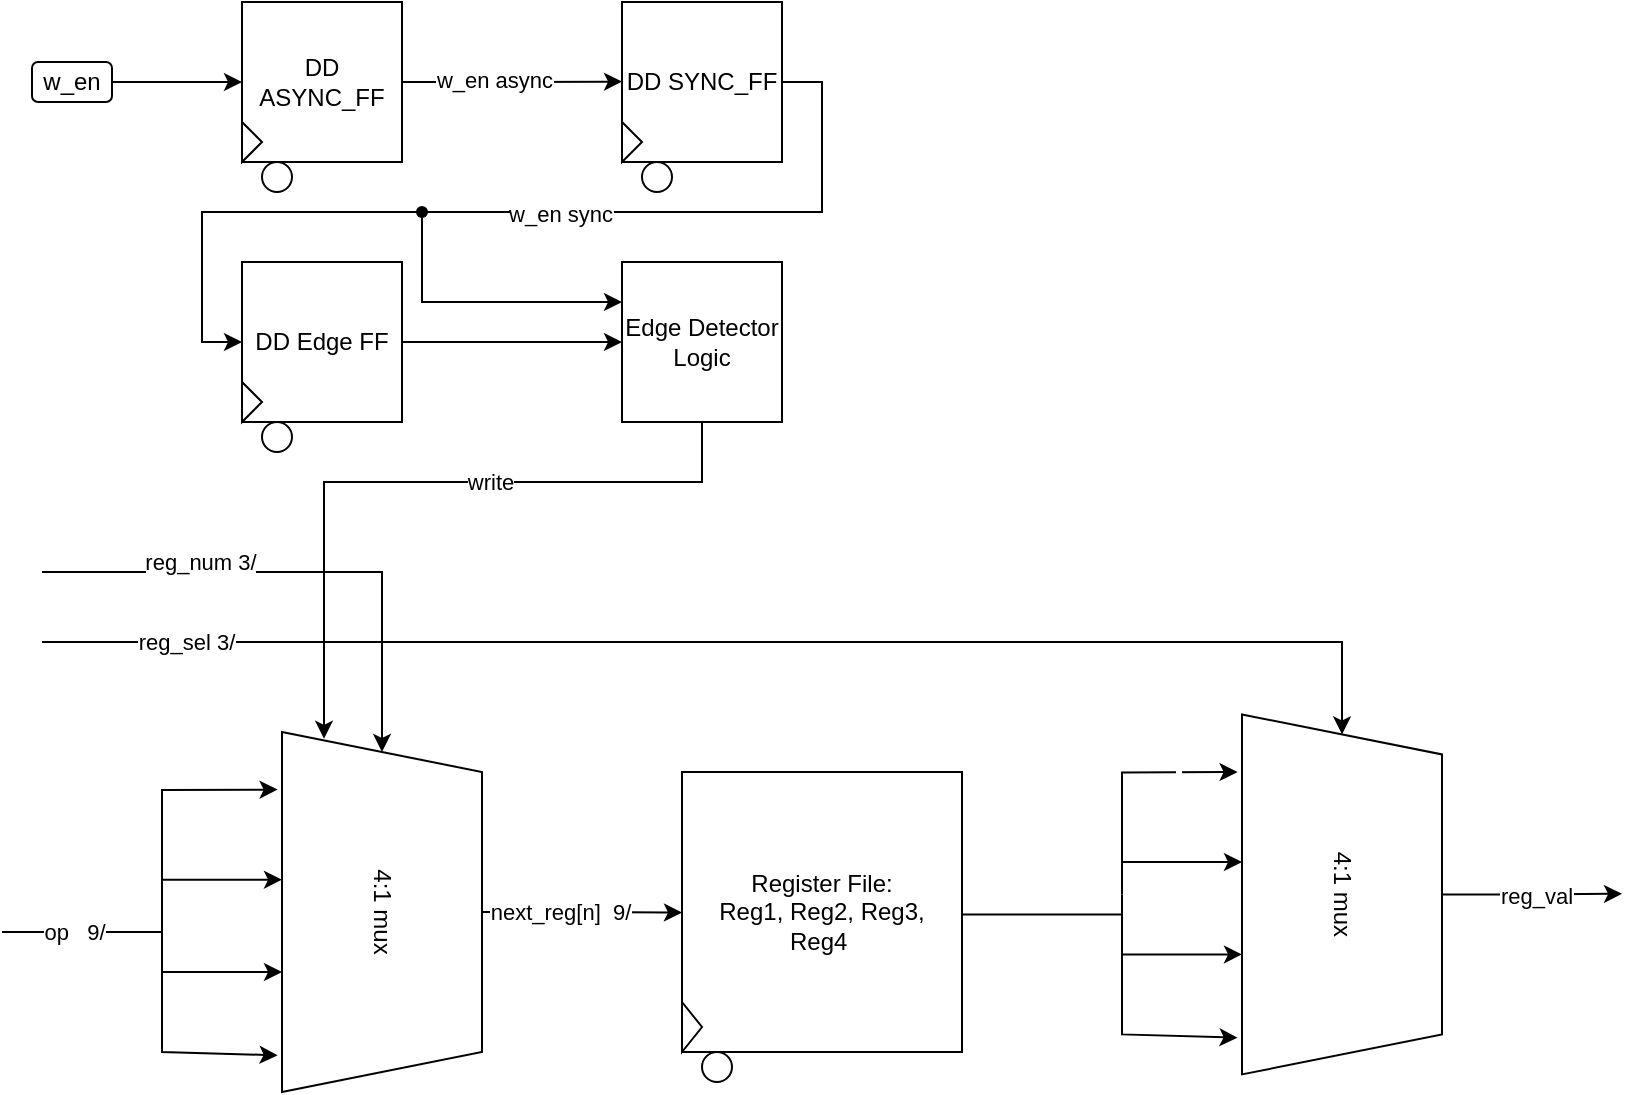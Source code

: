 <mxfile version="21.6.1" type="google">
  <diagram name="Page-1" id="JswDYcTGsNca1yk2hAPg">
    <mxGraphModel grid="1" page="1" gridSize="10" guides="1" tooltips="1" connect="1" arrows="1" fold="1" pageScale="1" pageWidth="1100" pageHeight="850" math="0" shadow="0">
      <root>
        <mxCell id="0" />
        <mxCell id="1" parent="0" />
        <mxCell id="YcMGWjmLwH6jcX6N_Q4S-1" style="edgeStyle=orthogonalEdgeStyle;rounded=0;orthogonalLoop=1;jettySize=auto;html=1;exitX=0.5;exitY=0;exitDx=0;exitDy=0;" edge="1" parent="1" source="YcMGWjmLwH6jcX6N_Q4S-3">
          <mxGeometry relative="1" as="geometry">
            <mxPoint x="360" y="655.294" as="targetPoint" />
          </mxGeometry>
        </mxCell>
        <mxCell id="YcMGWjmLwH6jcX6N_Q4S-2" value="next_reg[n]&amp;nbsp; 9/" style="edgeLabel;html=1;align=center;verticalAlign=middle;resizable=0;points=[];" connectable="0" vertex="1" parent="YcMGWjmLwH6jcX6N_Q4S-1">
          <mxGeometry x="0.076" y="2" relative="1" as="geometry">
            <mxPoint x="-14" y="1" as="offset" />
          </mxGeometry>
        </mxCell>
        <mxCell id="YcMGWjmLwH6jcX6N_Q4S-3" value="4:1 mux" style="shape=trapezoid;perimeter=trapezoidPerimeter;whiteSpace=wrap;html=1;fixedSize=1;rotation=90;" vertex="1" parent="1">
          <mxGeometry x="120" y="605" width="180" height="100" as="geometry" />
        </mxCell>
        <mxCell id="YcMGWjmLwH6jcX6N_Q4S-4" value="" style="endArrow=none;html=1;rounded=0;" edge="1" parent="1">
          <mxGeometry width="50" height="50" relative="1" as="geometry">
            <mxPoint x="20" y="665" as="sourcePoint" />
            <mxPoint x="100" y="665" as="targetPoint" />
          </mxGeometry>
        </mxCell>
        <mxCell id="YcMGWjmLwH6jcX6N_Q4S-5" value="op&amp;nbsp; &amp;nbsp;9/" style="edgeLabel;html=1;align=center;verticalAlign=middle;resizable=0;points=[];" connectable="0" vertex="1" parent="YcMGWjmLwH6jcX6N_Q4S-4">
          <mxGeometry x="-0.118" relative="1" as="geometry">
            <mxPoint as="offset" />
          </mxGeometry>
        </mxCell>
        <mxCell id="YcMGWjmLwH6jcX6N_Q4S-6" value="" style="endArrow=classic;html=1;rounded=0;entryX=0.16;entryY=1.022;entryDx=0;entryDy=0;entryPerimeter=0;" edge="1" parent="1" target="YcMGWjmLwH6jcX6N_Q4S-3">
          <mxGeometry width="50" height="50" relative="1" as="geometry">
            <mxPoint x="100" y="655" as="sourcePoint" />
            <mxPoint x="320" y="685" as="targetPoint" />
            <Array as="points">
              <mxPoint x="100" y="594" />
            </Array>
          </mxGeometry>
        </mxCell>
        <mxCell id="YcMGWjmLwH6jcX6N_Q4S-7" value="" style="endArrow=classic;html=1;rounded=0;entryX=0.898;entryY=1.022;entryDx=0;entryDy=0;entryPerimeter=0;" edge="1" parent="1" target="YcMGWjmLwH6jcX6N_Q4S-3">
          <mxGeometry width="50" height="50" relative="1" as="geometry">
            <mxPoint x="100" y="655" as="sourcePoint" />
            <mxPoint x="320" y="685" as="targetPoint" />
            <Array as="points">
              <mxPoint x="100" y="725" />
            </Array>
          </mxGeometry>
        </mxCell>
        <mxCell id="YcMGWjmLwH6jcX6N_Q4S-8" value="" style="endArrow=classic;html=1;rounded=0;" edge="1" parent="1">
          <mxGeometry width="50" height="50" relative="1" as="geometry">
            <mxPoint x="100" y="638.82" as="sourcePoint" />
            <mxPoint x="160" y="638.82" as="targetPoint" />
          </mxGeometry>
        </mxCell>
        <mxCell id="YcMGWjmLwH6jcX6N_Q4S-9" value="" style="endArrow=classic;html=1;rounded=0;" edge="1" parent="1">
          <mxGeometry width="50" height="50" relative="1" as="geometry">
            <mxPoint x="100" y="685" as="sourcePoint" />
            <mxPoint x="160" y="685" as="targetPoint" />
          </mxGeometry>
        </mxCell>
        <mxCell id="YcMGWjmLwH6jcX6N_Q4S-10" value="" style="endArrow=classic;html=1;rounded=0;" edge="1" parent="1" target="YcMGWjmLwH6jcX6N_Q4S-3">
          <mxGeometry width="50" height="50" relative="1" as="geometry">
            <mxPoint x="40" y="485" as="sourcePoint" />
            <mxPoint x="230" y="485" as="targetPoint" />
            <Array as="points">
              <mxPoint x="210" y="485" />
            </Array>
          </mxGeometry>
        </mxCell>
        <mxCell id="YcMGWjmLwH6jcX6N_Q4S-11" value="reg_num 3/" style="edgeLabel;html=1;align=center;verticalAlign=middle;resizable=0;points=[];" connectable="0" vertex="1" parent="YcMGWjmLwH6jcX6N_Q4S-10">
          <mxGeometry x="-0.393" y="5" relative="1" as="geometry">
            <mxPoint as="offset" />
          </mxGeometry>
        </mxCell>
        <mxCell id="YcMGWjmLwH6jcX6N_Q4S-12" value="Register File:&lt;br&gt;Reg1, Reg2, Reg3, Reg4&amp;nbsp;" style="whiteSpace=wrap;html=1;aspect=fixed;" vertex="1" parent="1">
          <mxGeometry x="360" y="585" width="140" height="140" as="geometry" />
        </mxCell>
        <mxCell id="YcMGWjmLwH6jcX6N_Q4S-13" value="" style="triangle;whiteSpace=wrap;html=1;" vertex="1" parent="1">
          <mxGeometry x="360" y="700" width="10" height="25" as="geometry" />
        </mxCell>
        <mxCell id="YcMGWjmLwH6jcX6N_Q4S-14" value="" style="ellipse;whiteSpace=wrap;html=1;aspect=fixed;" vertex="1" parent="1">
          <mxGeometry x="370" y="725" width="15" height="15" as="geometry" />
        </mxCell>
        <mxCell id="YcMGWjmLwH6jcX6N_Q4S-15" style="edgeStyle=orthogonalEdgeStyle;rounded=0;orthogonalLoop=1;jettySize=auto;html=1;exitX=0.5;exitY=0;exitDx=0;exitDy=0;" edge="1" parent="1" source="YcMGWjmLwH6jcX6N_Q4S-17">
          <mxGeometry relative="1" as="geometry">
            <mxPoint x="830" y="645.882" as="targetPoint" />
          </mxGeometry>
        </mxCell>
        <mxCell id="YcMGWjmLwH6jcX6N_Q4S-16" value="reg_val" style="edgeLabel;html=1;align=center;verticalAlign=middle;resizable=0;points=[];" connectable="0" vertex="1" parent="YcMGWjmLwH6jcX6N_Q4S-15">
          <mxGeometry x="0.036" relative="1" as="geometry">
            <mxPoint as="offset" />
          </mxGeometry>
        </mxCell>
        <mxCell id="YcMGWjmLwH6jcX6N_Q4S-17" value="4:1 mux" style="shape=trapezoid;perimeter=trapezoidPerimeter;whiteSpace=wrap;html=1;fixedSize=1;rotation=90;" vertex="1" parent="1">
          <mxGeometry x="600" y="596.2" width="180" height="100" as="geometry" />
        </mxCell>
        <mxCell id="YcMGWjmLwH6jcX6N_Q4S-18" value="" style="endArrow=none;html=1;rounded=0;" edge="1" parent="1">
          <mxGeometry width="50" height="50" relative="1" as="geometry">
            <mxPoint x="500" y="656.2" as="sourcePoint" />
            <mxPoint x="580" y="656.2" as="targetPoint" />
          </mxGeometry>
        </mxCell>
        <mxCell id="YcMGWjmLwH6jcX6N_Q4S-19" value="" style="endArrow=classic;html=1;rounded=0;entryX=0.16;entryY=1.022;entryDx=0;entryDy=0;entryPerimeter=0;" edge="1" parent="1" target="YcMGWjmLwH6jcX6N_Q4S-17">
          <mxGeometry width="50" height="50" relative="1" as="geometry">
            <mxPoint x="580" y="646.2" as="sourcePoint" />
            <mxPoint x="800" y="676.2" as="targetPoint" />
            <Array as="points">
              <mxPoint x="580" y="585.2" />
            </Array>
          </mxGeometry>
        </mxCell>
        <mxCell id="YcMGWjmLwH6jcX6N_Q4S-20" value="&amp;nbsp;" style="edgeLabel;html=1;align=center;verticalAlign=middle;resizable=0;points=[];" connectable="0" vertex="1" parent="YcMGWjmLwH6jcX6N_Q4S-19">
          <mxGeometry x="0.486" y="1" relative="1" as="geometry">
            <mxPoint as="offset" />
          </mxGeometry>
        </mxCell>
        <mxCell id="YcMGWjmLwH6jcX6N_Q4S-21" value="" style="endArrow=classic;html=1;rounded=0;entryX=0.898;entryY=1.022;entryDx=0;entryDy=0;entryPerimeter=0;" edge="1" parent="1" target="YcMGWjmLwH6jcX6N_Q4S-17">
          <mxGeometry width="50" height="50" relative="1" as="geometry">
            <mxPoint x="580" y="646.2" as="sourcePoint" />
            <mxPoint x="800" y="676.2" as="targetPoint" />
            <Array as="points">
              <mxPoint x="580" y="716.2" />
            </Array>
          </mxGeometry>
        </mxCell>
        <mxCell id="YcMGWjmLwH6jcX6N_Q4S-22" value="" style="endArrow=classic;html=1;rounded=0;" edge="1" parent="1">
          <mxGeometry width="50" height="50" relative="1" as="geometry">
            <mxPoint x="580" y="630.02" as="sourcePoint" />
            <mxPoint x="640" y="630.02" as="targetPoint" />
          </mxGeometry>
        </mxCell>
        <mxCell id="YcMGWjmLwH6jcX6N_Q4S-23" value="" style="endArrow=classic;html=1;rounded=0;" edge="1" parent="1">
          <mxGeometry width="50" height="50" relative="1" as="geometry">
            <mxPoint x="580" y="676.2" as="sourcePoint" />
            <mxPoint x="640" y="676.2" as="targetPoint" />
          </mxGeometry>
        </mxCell>
        <mxCell id="YcMGWjmLwH6jcX6N_Q4S-24" value="" style="endArrow=classic;html=1;rounded=0;entryX=0.019;entryY=0.79;entryDx=0;entryDy=0;entryPerimeter=0;exitX=0.5;exitY=1;exitDx=0;exitDy=0;" edge="1" parent="1" source="YcMGWjmLwH6jcX6N_Q4S-36" target="YcMGWjmLwH6jcX6N_Q4S-3">
          <mxGeometry width="50" height="50" relative="1" as="geometry">
            <mxPoint x="180" y="360" as="sourcePoint" />
            <mxPoint x="220" y="480" as="targetPoint" />
            <Array as="points">
              <mxPoint x="370" y="440" />
              <mxPoint x="181" y="440" />
            </Array>
          </mxGeometry>
        </mxCell>
        <mxCell id="YcMGWjmLwH6jcX6N_Q4S-25" value="write" style="edgeLabel;html=1;align=center;verticalAlign=middle;resizable=0;points=[];" connectable="0" vertex="1" parent="YcMGWjmLwH6jcX6N_Q4S-24">
          <mxGeometry x="-0.214" relative="1" as="geometry">
            <mxPoint as="offset" />
          </mxGeometry>
        </mxCell>
        <mxCell id="YcMGWjmLwH6jcX6N_Q4S-26" style="edgeStyle=orthogonalEdgeStyle;rounded=0;orthogonalLoop=1;jettySize=auto;html=1;exitX=1;exitY=0.5;exitDx=0;exitDy=0;" edge="1" parent="1" source="YcMGWjmLwH6jcX6N_Q4S-28">
          <mxGeometry relative="1" as="geometry">
            <mxPoint x="330" y="239.8" as="targetPoint" />
          </mxGeometry>
        </mxCell>
        <mxCell id="YcMGWjmLwH6jcX6N_Q4S-27" value="w_en async" style="edgeLabel;html=1;align=center;verticalAlign=middle;resizable=0;points=[];" connectable="0" vertex="1" parent="YcMGWjmLwH6jcX6N_Q4S-26">
          <mxGeometry x="-0.171" y="1" relative="1" as="geometry">
            <mxPoint as="offset" />
          </mxGeometry>
        </mxCell>
        <mxCell id="YcMGWjmLwH6jcX6N_Q4S-28" value="DD ASYNC_FF" style="whiteSpace=wrap;html=1;aspect=fixed;" vertex="1" parent="1">
          <mxGeometry x="140" y="200" width="80" height="80" as="geometry" />
        </mxCell>
        <mxCell id="YcMGWjmLwH6jcX6N_Q4S-29" style="edgeStyle=orthogonalEdgeStyle;rounded=0;orthogonalLoop=1;jettySize=auto;html=1;exitX=1;exitY=0.5;exitDx=0;exitDy=0;entryX=0;entryY=0.5;entryDx=0;entryDy=0;" edge="1" parent="1" source="YcMGWjmLwH6jcX6N_Q4S-30" target="YcMGWjmLwH6jcX6N_Q4S-28">
          <mxGeometry relative="1" as="geometry" />
        </mxCell>
        <mxCell id="YcMGWjmLwH6jcX6N_Q4S-30" value="w_en" style="rounded=1;whiteSpace=wrap;html=1;" vertex="1" parent="1">
          <mxGeometry x="35" y="230" width="40" height="20" as="geometry" />
        </mxCell>
        <mxCell id="YcMGWjmLwH6jcX6N_Q4S-31" style="edgeStyle=orthogonalEdgeStyle;rounded=0;orthogonalLoop=1;jettySize=auto;html=1;exitX=1;exitY=0.5;exitDx=0;exitDy=0;entryX=0;entryY=0.5;entryDx=0;entryDy=0;" edge="1" parent="1" source="YcMGWjmLwH6jcX6N_Q4S-33" target="YcMGWjmLwH6jcX6N_Q4S-35">
          <mxGeometry relative="1" as="geometry" />
        </mxCell>
        <mxCell id="YcMGWjmLwH6jcX6N_Q4S-32" value="w_en sync" style="edgeLabel;html=1;align=center;verticalAlign=middle;resizable=0;points=[];" connectable="0" vertex="1" parent="YcMGWjmLwH6jcX6N_Q4S-31">
          <mxGeometry x="-0.099" y="1" relative="1" as="geometry">
            <mxPoint as="offset" />
          </mxGeometry>
        </mxCell>
        <mxCell id="YcMGWjmLwH6jcX6N_Q4S-33" value="DD SYNC_FF" style="whiteSpace=wrap;html=1;aspect=fixed;" vertex="1" parent="1">
          <mxGeometry x="330" y="200" width="80" height="80" as="geometry" />
        </mxCell>
        <mxCell id="YcMGWjmLwH6jcX6N_Q4S-34" value="" style="edgeStyle=orthogonalEdgeStyle;rounded=0;orthogonalLoop=1;jettySize=auto;html=1;" edge="1" parent="1" source="YcMGWjmLwH6jcX6N_Q4S-35" target="YcMGWjmLwH6jcX6N_Q4S-36">
          <mxGeometry relative="1" as="geometry" />
        </mxCell>
        <mxCell id="YcMGWjmLwH6jcX6N_Q4S-35" value="DD Edge FF" style="whiteSpace=wrap;html=1;aspect=fixed;" vertex="1" parent="1">
          <mxGeometry x="140" y="330" width="80" height="80" as="geometry" />
        </mxCell>
        <mxCell id="YcMGWjmLwH6jcX6N_Q4S-36" value="Edge Detector Logic" style="whiteSpace=wrap;html=1;aspect=fixed;" vertex="1" parent="1">
          <mxGeometry x="330" y="330" width="80" height="80" as="geometry" />
        </mxCell>
        <mxCell id="YcMGWjmLwH6jcX6N_Q4S-37" value="" style="endArrow=classic;html=1;rounded=0;entryX=0;entryY=0.5;entryDx=0;entryDy=0;" edge="1" parent="1" target="YcMGWjmLwH6jcX6N_Q4S-17">
          <mxGeometry width="50" height="50" relative="1" as="geometry">
            <mxPoint x="40" y="520" as="sourcePoint" />
            <mxPoint x="680" y="500" as="targetPoint" />
            <Array as="points">
              <mxPoint x="690" y="520" />
            </Array>
          </mxGeometry>
        </mxCell>
        <mxCell id="YcMGWjmLwH6jcX6N_Q4S-38" value="reg_sel 3/" style="edgeLabel;html=1;align=center;verticalAlign=middle;resizable=0;points=[];" connectable="0" vertex="1" parent="YcMGWjmLwH6jcX6N_Q4S-37">
          <mxGeometry x="-0.794" relative="1" as="geometry">
            <mxPoint as="offset" />
          </mxGeometry>
        </mxCell>
        <mxCell id="YcMGWjmLwH6jcX6N_Q4S-39" value="" style="triangle;whiteSpace=wrap;html=1;" vertex="1" parent="1">
          <mxGeometry x="140" y="260" width="10" height="20" as="geometry" />
        </mxCell>
        <mxCell id="YcMGWjmLwH6jcX6N_Q4S-40" value="" style="triangle;whiteSpace=wrap;html=1;" vertex="1" parent="1">
          <mxGeometry x="330" y="260" width="10" height="20" as="geometry" />
        </mxCell>
        <mxCell id="YcMGWjmLwH6jcX6N_Q4S-41" value="" style="triangle;whiteSpace=wrap;html=1;" vertex="1" parent="1">
          <mxGeometry x="140" y="390" width="10" height="20" as="geometry" />
        </mxCell>
        <mxCell id="YcMGWjmLwH6jcX6N_Q4S-42" value="" style="ellipse;whiteSpace=wrap;html=1;aspect=fixed;" vertex="1" parent="1">
          <mxGeometry x="150" y="280" width="15" height="15" as="geometry" />
        </mxCell>
        <mxCell id="YcMGWjmLwH6jcX6N_Q4S-43" value="" style="ellipse;whiteSpace=wrap;html=1;aspect=fixed;" vertex="1" parent="1">
          <mxGeometry x="150" y="410" width="15" height="15" as="geometry" />
        </mxCell>
        <mxCell id="YcMGWjmLwH6jcX6N_Q4S-44" value="" style="ellipse;whiteSpace=wrap;html=1;aspect=fixed;" vertex="1" parent="1">
          <mxGeometry x="340" y="280" width="15" height="15" as="geometry" />
        </mxCell>
        <mxCell id="YcMGWjmLwH6jcX6N_Q4S-45" value="" style="endArrow=classic;html=1;rounded=0;entryX=0;entryY=0.25;entryDx=0;entryDy=0;" edge="1" parent="1" source="YcMGWjmLwH6jcX6N_Q4S-46" target="YcMGWjmLwH6jcX6N_Q4S-36">
          <mxGeometry width="50" height="50" relative="1" as="geometry">
            <mxPoint x="231" y="310" as="sourcePoint" />
            <mxPoint x="300" y="350" as="targetPoint" />
            <Array as="points">
              <mxPoint x="230" y="350" />
            </Array>
          </mxGeometry>
        </mxCell>
        <mxCell id="YcMGWjmLwH6jcX6N_Q4S-46" value="" style="shape=waypoint;sketch=0;fillStyle=solid;size=6;pointerEvents=1;points=[];fillColor=none;resizable=0;rotatable=0;perimeter=centerPerimeter;snapToPoint=1;" vertex="1" parent="1">
          <mxGeometry x="220" y="295" width="20" height="20" as="geometry" />
        </mxCell>
      </root>
    </mxGraphModel>
  </diagram>
</mxfile>
